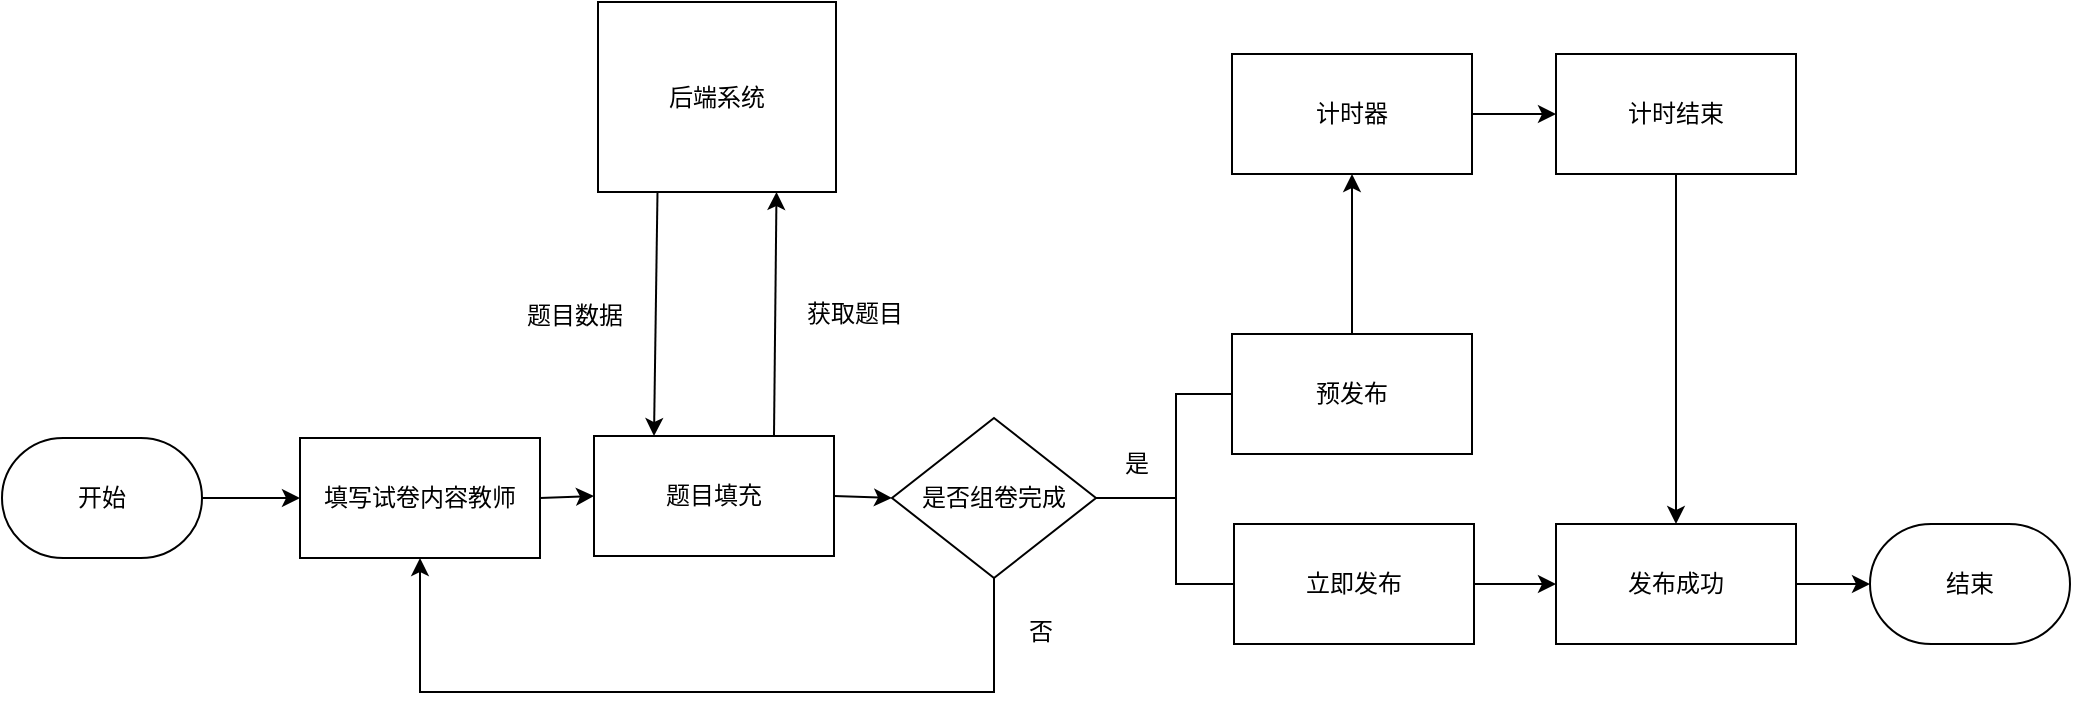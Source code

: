 <mxfile scale="20" border="20">
    <diagram id="CX3G9Xh7dB3GCvSDx5av" name="第 1 页">
        <mxGraphModel dx="532" dy="314" grid="0" gridSize="10" guides="0" tooltips="1" connect="1" arrows="1" fold="1" page="1" pageScale="1" pageWidth="1169" pageHeight="827" background="#ffffff" math="0" shadow="0">
            <root>
                <mxCell id="0"/>
                <mxCell id="1" parent="0"/>
                <mxCell id="81" style="edgeStyle=none;rounded=0;html=1;exitX=1;exitY=0.5;exitDx=0;exitDy=0;entryX=0;entryY=0.5;entryDx=0;entryDy=0;strokeColor=#000000;strokeWidth=1;fontColor=#000000;" parent="1" source="59" target="80" edge="1">
                    <mxGeometry relative="1" as="geometry"/>
                </mxCell>
                <mxCell id="59" value="填写试卷内容教师" style="rounded=0;whiteSpace=wrap;html=1;fillColor=#FFFFFF;strokeColor=#000000;strokeWidth=1;fontColor=#000000;" parent="1" vertex="1">
                    <mxGeometry x="239" y="231" width="120" height="60" as="geometry"/>
                </mxCell>
                <mxCell id="79" style="edgeStyle=none;html=1;exitX=0.5;exitY=1;exitDx=0;exitDy=0;entryX=0.5;entryY=1;entryDx=0;entryDy=0;strokeColor=#000000;rounded=0;strokeWidth=1;fontColor=#000000;" parent="1" source="62" target="59" edge="1">
                    <mxGeometry relative="1" as="geometry">
                        <Array as="points">
                            <mxPoint x="586" y="358"/>
                            <mxPoint x="299" y="358"/>
                        </Array>
                    </mxGeometry>
                </mxCell>
                <mxCell id="97" style="edgeStyle=none;rounded=0;html=1;exitX=1;exitY=0.5;exitDx=0;exitDy=0;strokeColor=#000000;endArrow=none;endFill=0;" parent="1" source="62" edge="1">
                    <mxGeometry relative="1" as="geometry">
                        <mxPoint x="677" y="261" as="targetPoint"/>
                    </mxGeometry>
                </mxCell>
                <mxCell id="62" value="是否组卷完成" style="rhombus;whiteSpace=wrap;html=1;rounded=0;fillColor=#FFFFFF;strokeColor=#000000;strokeWidth=1;fontColor=#000000;" parent="1" vertex="1">
                    <mxGeometry x="535" y="221" width="102" height="80" as="geometry"/>
                </mxCell>
                <mxCell id="96" style="edgeStyle=none;html=1;exitX=0;exitY=0.5;exitDx=0;exitDy=0;entryX=0;entryY=0.5;entryDx=0;entryDy=0;strokeColor=#000000;endArrow=none;endFill=0;rounded=0;" parent="1" source="66" target="95" edge="1">
                    <mxGeometry relative="1" as="geometry">
                        <Array as="points">
                            <mxPoint x="677" y="209"/>
                            <mxPoint x="677" y="258"/>
                            <mxPoint x="677" y="304"/>
                        </Array>
                    </mxGeometry>
                </mxCell>
                <mxCell id="101" value="" style="edgeStyle=none;rounded=0;html=1;strokeColor=#000000;endArrow=classic;endFill=1;" parent="1" source="66" target="100" edge="1">
                    <mxGeometry relative="1" as="geometry"/>
                </mxCell>
                <mxCell id="66" value="预发布" style="whiteSpace=wrap;html=1;rounded=0;fillColor=#FFFFFF;strokeColor=#000000;strokeWidth=1;fontColor=#000000;" parent="1" vertex="1">
                    <mxGeometry x="705" y="179" width="120" height="60" as="geometry"/>
                </mxCell>
                <mxCell id="87" style="edgeStyle=none;html=1;exitX=0.25;exitY=1;exitDx=0;exitDy=0;entryX=0.25;entryY=0;entryDx=0;entryDy=0;strokeColor=#000000;fontColor=#000000;strokeWidth=1;" parent="1" source="72" target="80" edge="1">
                    <mxGeometry relative="1" as="geometry"/>
                </mxCell>
                <mxCell id="72" value="后端系统" style="rounded=0;whiteSpace=wrap;html=1;fillColor=#FFFFFF;strokeColor=#000000;strokeWidth=1;fontColor=#000000;" parent="1" vertex="1">
                    <mxGeometry x="388" y="13" width="119" height="95" as="geometry"/>
                </mxCell>
                <mxCell id="82" style="edgeStyle=none;rounded=0;html=1;exitX=1;exitY=0.5;exitDx=0;exitDy=0;entryX=0;entryY=0.5;entryDx=0;entryDy=0;strokeColor=#000000;strokeWidth=1;fontColor=#000000;" parent="1" source="80" target="62" edge="1">
                    <mxGeometry relative="1" as="geometry"/>
                </mxCell>
                <mxCell id="85" style="edgeStyle=none;html=1;exitX=0.75;exitY=0;exitDx=0;exitDy=0;entryX=0.75;entryY=1;entryDx=0;entryDy=0;strokeColor=#000000;strokeWidth=1;fontColor=#000000;" parent="1" source="80" target="72" edge="1">
                    <mxGeometry relative="1" as="geometry"/>
                </mxCell>
                <mxCell id="80" value="题目填充" style="rounded=0;whiteSpace=wrap;html=1;fillColor=#FFFFFF;strokeColor=#000000;strokeWidth=1;fontColor=#000000;" parent="1" vertex="1">
                    <mxGeometry x="386" y="230" width="120" height="60" as="geometry"/>
                </mxCell>
                <mxCell id="83" value="&lt;font&gt;否&lt;/font&gt;" style="text;html=1;align=center;verticalAlign=middle;resizable=0;points=[];autosize=1;strokeColor=#FFFFFF;fillColor=none;strokeWidth=1;direction=south;fontColor=#000000;" parent="1" vertex="1">
                    <mxGeometry x="596" y="313" width="26" height="30" as="geometry"/>
                </mxCell>
                <mxCell id="84" value="是" style="text;html=1;align=center;verticalAlign=middle;resizable=0;points=[];autosize=1;strokeColor=#FFFFFF;fillColor=none;fontColor=#000000;strokeWidth=1;" parent="1" vertex="1">
                    <mxGeometry x="642" y="231" width="30" height="26" as="geometry"/>
                </mxCell>
                <mxCell id="86" value="&lt;font&gt;获取题目&lt;/font&gt;" style="text;html=1;align=center;verticalAlign=middle;resizable=0;points=[];autosize=1;strokeColor=#FFFFFF;fillColor=none;strokeWidth=1;fontColor=#000000;" parent="1" vertex="1">
                    <mxGeometry x="483" y="156" width="66" height="26" as="geometry"/>
                </mxCell>
                <mxCell id="88" value="题目数据" style="text;html=1;align=center;verticalAlign=middle;resizable=0;points=[];autosize=1;strokeColor=#FFFFFF;fillColor=none;fontColor=#000000;strokeWidth=1;" parent="1" vertex="1">
                    <mxGeometry x="343" y="157" width="66" height="26" as="geometry"/>
                </mxCell>
                <mxCell id="92" style="edgeStyle=none;html=1;exitX=1;exitY=0.5;exitDx=0;exitDy=0;entryX=0;entryY=0.5;entryDx=0;entryDy=0;entryPerimeter=0;strokeColor=#000000;fontColor=#000000;strokeWidth=1;" parent="1" source="89" target="91" edge="1">
                    <mxGeometry relative="1" as="geometry"/>
                </mxCell>
                <mxCell id="89" value="发布成功" style="whiteSpace=wrap;html=1;rounded=0;fontColor=#000000;fillColor=#FFFFFF;strokeColor=#000000;strokeWidth=1;" parent="1" vertex="1">
                    <mxGeometry x="867" y="274" width="120" height="60" as="geometry"/>
                </mxCell>
                <mxCell id="91" value="结束" style="strokeWidth=1;html=1;shape=mxgraph.flowchart.terminator;whiteSpace=wrap;fontColor=#000000;fillColor=#FFFFFF;strokeColor=#000000;" parent="1" vertex="1">
                    <mxGeometry x="1024" y="274" width="100" height="60" as="geometry"/>
                </mxCell>
                <mxCell id="94" style="edgeStyle=none;html=1;exitX=1;exitY=0.5;exitDx=0;exitDy=0;exitPerimeter=0;entryX=0;entryY=0.5;entryDx=0;entryDy=0;strokeColor=#000000;fontColor=#000000;strokeWidth=1;" parent="1" source="93" target="59" edge="1">
                    <mxGeometry relative="1" as="geometry"/>
                </mxCell>
                <mxCell id="93" value="开始" style="strokeWidth=1;html=1;shape=mxgraph.flowchart.terminator;whiteSpace=wrap;fontColor=#000000;fillColor=#FFFFFF;strokeColor=#000000;" parent="1" vertex="1">
                    <mxGeometry x="90" y="231" width="100" height="60" as="geometry"/>
                </mxCell>
                <mxCell id="102" style="edgeStyle=none;rounded=0;html=1;exitX=1;exitY=0.5;exitDx=0;exitDy=0;entryX=0;entryY=0.5;entryDx=0;entryDy=0;strokeColor=#000000;endArrow=classic;endFill=1;" parent="1" source="95" target="89" edge="1">
                    <mxGeometry relative="1" as="geometry"/>
                </mxCell>
                <mxCell id="95" value="立即发布" style="whiteSpace=wrap;html=1;rounded=0;fillColor=#FFFFFF;strokeColor=#000000;strokeWidth=1;fontColor=#000000;" parent="1" vertex="1">
                    <mxGeometry x="706" y="274" width="120" height="60" as="geometry"/>
                </mxCell>
                <mxCell id="104" value="" style="edgeStyle=none;rounded=0;html=1;strokeColor=#000000;endArrow=classic;endFill=1;" parent="1" source="100" target="103" edge="1">
                    <mxGeometry relative="1" as="geometry"/>
                </mxCell>
                <mxCell id="100" value="计时器" style="whiteSpace=wrap;html=1;fillColor=#FFFFFF;strokeColor=#000000;fontColor=#000000;rounded=0;strokeWidth=1;" parent="1" vertex="1">
                    <mxGeometry x="705" y="39" width="120" height="60" as="geometry"/>
                </mxCell>
                <mxCell id="105" style="edgeStyle=none;rounded=0;html=1;entryX=0.5;entryY=0;entryDx=0;entryDy=0;strokeColor=#000000;endArrow=classic;endFill=1;" parent="1" source="103" target="89" edge="1">
                    <mxGeometry relative="1" as="geometry"/>
                </mxCell>
                <mxCell id="103" value="计时结束" style="whiteSpace=wrap;html=1;fillColor=#FFFFFF;strokeColor=#000000;fontColor=#000000;rounded=0;strokeWidth=1;" parent="1" vertex="1">
                    <mxGeometry x="867" y="39" width="120" height="60" as="geometry"/>
                </mxCell>
            </root>
        </mxGraphModel>
    </diagram>
</mxfile>
